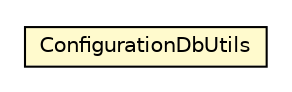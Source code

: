 #!/usr/local/bin/dot
#
# Class diagram 
# Generated by UMLGraph version R5_6_6-8-g8d7759 (http://www.umlgraph.org/)
#

digraph G {
	edge [fontname="Helvetica",fontsize=10,labelfontname="Helvetica",labelfontsize=10];
	node [fontname="Helvetica",fontsize=10,shape=plaintext];
	nodesep=0.25;
	ranksep=0.5;
	// org.dayatang.configuration.impl.ConfigurationDbUtils
	c30940 [label=<<table title="org.dayatang.configuration.impl.ConfigurationDbUtils" border="0" cellborder="1" cellspacing="0" cellpadding="2" port="p" bgcolor="lemonChiffon" href="./ConfigurationDbUtils.html">
		<tr><td><table border="0" cellspacing="0" cellpadding="1">
<tr><td align="center" balign="center"> ConfigurationDbUtils </td></tr>
		</table></td></tr>
		</table>>, URL="./ConfigurationDbUtils.html", fontname="Helvetica", fontcolor="black", fontsize=10.0];
}

